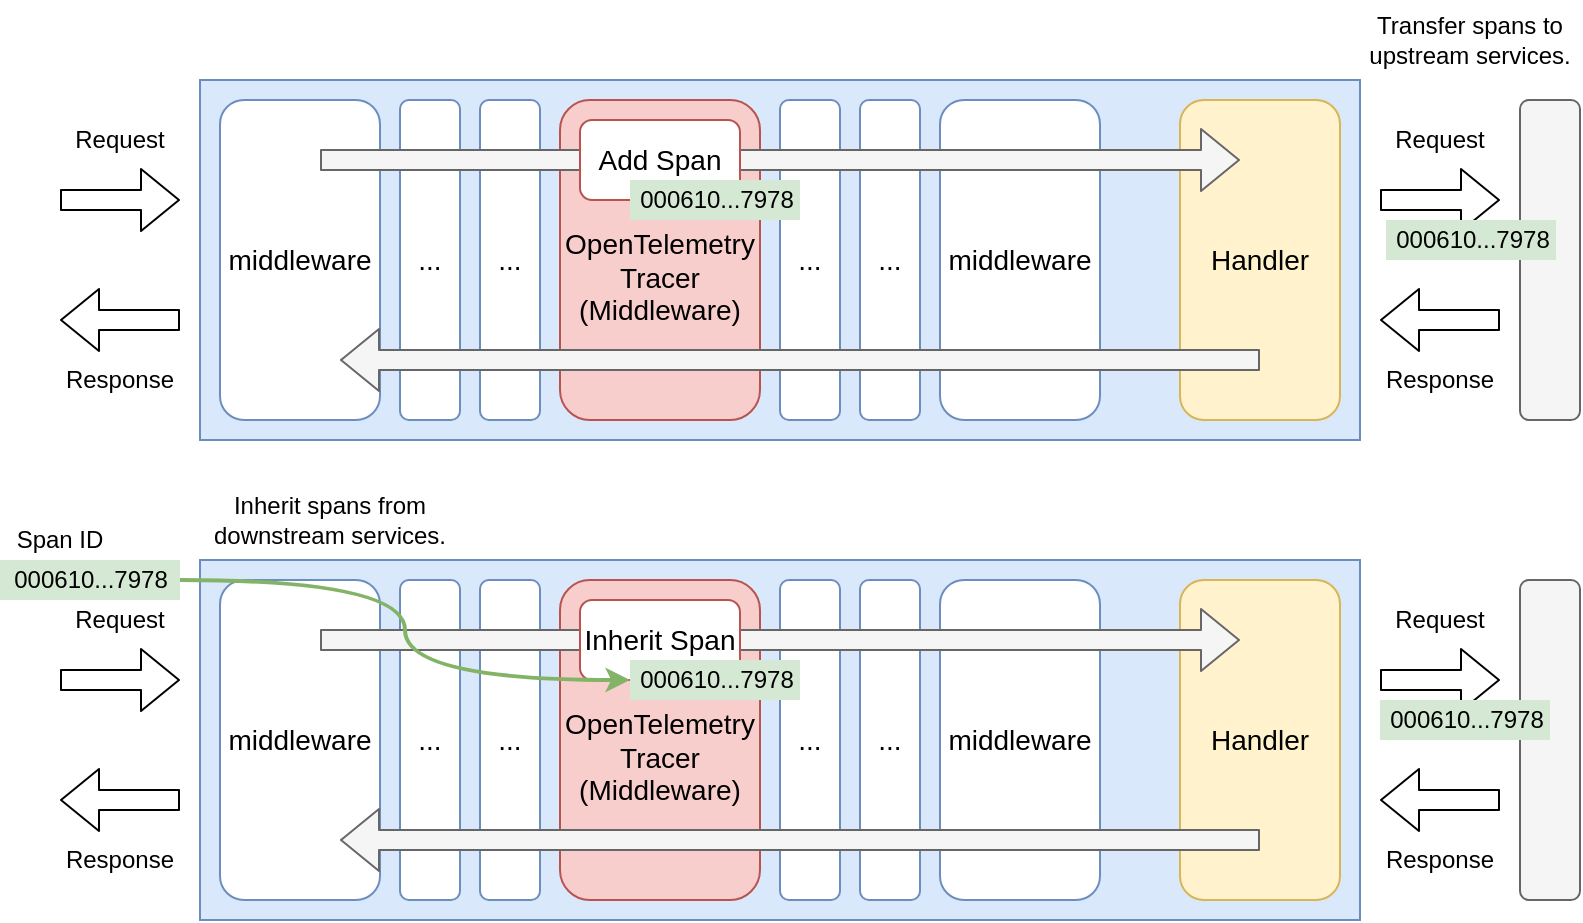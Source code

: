 <mxfile>
    <diagram id="CGz5gvUMxi6If3MVP1VV" name="image">
        <mxGraphModel dx="-1307" dy="1827" grid="1" gridSize="10" guides="1" tooltips="1" connect="1" arrows="1" fold="1" page="1" pageScale="1" pageWidth="827" pageHeight="1169" math="0" shadow="0">
            <root>
                <mxCell id="0"/>
                <mxCell id="1" parent="0"/>
                <mxCell id="mNiAzSfXenX0VxuWbp-_-2" value="" style="rounded=0;whiteSpace=wrap;html=1;fillColor=#dae8fc;strokeColor=#6c8ebf;shadow=0;" parent="1" vertex="1">
                    <mxGeometry x="2630" y="-930" width="580" height="180" as="geometry"/>
                </mxCell>
                <mxCell id="mNiAzSfXenX0VxuWbp-_-18" value="&lt;br&gt;OpenTelemetry&lt;br&gt;Tracer&lt;br&gt;(Middleware)" style="rounded=1;whiteSpace=wrap;html=1;fontSize=14;strokeColor=#b85450;fillColor=#f8cecc;" parent="1" vertex="1">
                    <mxGeometry x="2810" y="-920" width="100" height="160" as="geometry"/>
                </mxCell>
                <mxCell id="3" value="Handler&lt;br&gt;" style="rounded=1;whiteSpace=wrap;html=1;fontSize=14;strokeColor=#d6b656;fillColor=#fff2cc;" parent="1" vertex="1">
                    <mxGeometry x="3120" y="-920" width="80" height="160" as="geometry"/>
                </mxCell>
                <mxCell id="5" value="middleware" style="rounded=1;whiteSpace=wrap;html=1;fontSize=14;strokeColor=#6c8ebf;fillColor=default;" parent="1" vertex="1">
                    <mxGeometry x="2640" y="-920" width="80" height="160" as="geometry"/>
                </mxCell>
                <mxCell id="7" value="..." style="rounded=1;whiteSpace=wrap;html=1;fontSize=14;strokeColor=#6c8ebf;fillColor=default;" parent="1" vertex="1">
                    <mxGeometry x="2730" y="-920" width="30" height="160" as="geometry"/>
                </mxCell>
                <mxCell id="8" value="..." style="rounded=1;whiteSpace=wrap;html=1;fontSize=14;strokeColor=#6c8ebf;fillColor=default;" parent="1" vertex="1">
                    <mxGeometry x="2770" y="-920" width="30" height="160" as="geometry"/>
                </mxCell>
                <mxCell id="9" value="middleware" style="rounded=1;whiteSpace=wrap;html=1;fontSize=14;strokeColor=#6c8ebf;fillColor=default;" parent="1" vertex="1">
                    <mxGeometry x="3000" y="-920" width="80" height="160" as="geometry"/>
                </mxCell>
                <mxCell id="10" value="..." style="rounded=1;whiteSpace=wrap;html=1;fontSize=14;strokeColor=#6c8ebf;fillColor=default;" parent="1" vertex="1">
                    <mxGeometry x="2960" y="-920" width="30" height="160" as="geometry"/>
                </mxCell>
                <mxCell id="11" value="..." style="rounded=1;whiteSpace=wrap;html=1;fontSize=14;strokeColor=#6c8ebf;fillColor=default;" parent="1" vertex="1">
                    <mxGeometry x="2920" y="-920" width="30" height="160" as="geometry"/>
                </mxCell>
                <mxCell id="16" value="" style="shape=flexArrow;endArrow=classic;html=1;" parent="1" edge="1">
                    <mxGeometry width="50" height="50" relative="1" as="geometry">
                        <mxPoint x="2560" y="-870" as="sourcePoint"/>
                        <mxPoint x="2620" y="-870" as="targetPoint"/>
                    </mxGeometry>
                </mxCell>
                <mxCell id="17" value="Request" style="text;html=1;strokeColor=none;fillColor=none;align=center;verticalAlign=middle;whiteSpace=wrap;rounded=0;" parent="1" vertex="1">
                    <mxGeometry x="2560" y="-910" width="60" height="20" as="geometry"/>
                </mxCell>
                <mxCell id="18" value="" style="shape=flexArrow;endArrow=classic;html=1;" parent="1" edge="1">
                    <mxGeometry width="50" height="50" relative="1" as="geometry">
                        <mxPoint x="2620" y="-810" as="sourcePoint"/>
                        <mxPoint x="2560" y="-810" as="targetPoint"/>
                    </mxGeometry>
                </mxCell>
                <mxCell id="19" value="Response" style="text;html=1;strokeColor=none;fillColor=none;align=center;verticalAlign=middle;whiteSpace=wrap;rounded=0;" parent="1" vertex="1">
                    <mxGeometry x="2560" y="-790" width="60" height="20" as="geometry"/>
                </mxCell>
                <mxCell id="24" value="" style="shape=flexArrow;endArrow=classic;html=1;fillColor=#f5f5f5;strokeColor=#666666;" parent="1" edge="1">
                    <mxGeometry width="50" height="50" relative="1" as="geometry">
                        <mxPoint x="2690" y="-890" as="sourcePoint"/>
                        <mxPoint x="3150" y="-890" as="targetPoint"/>
                    </mxGeometry>
                </mxCell>
                <mxCell id="25" value="" style="shape=flexArrow;endArrow=classic;html=1;fillColor=#f5f5f5;strokeColor=#666666;" parent="1" edge="1">
                    <mxGeometry width="50" height="50" relative="1" as="geometry">
                        <mxPoint x="3160" y="-790" as="sourcePoint"/>
                        <mxPoint x="2700" y="-790" as="targetPoint"/>
                    </mxGeometry>
                </mxCell>
                <mxCell id="12" value="Add Span" style="rounded=1;whiteSpace=wrap;html=1;fontSize=14;strokeColor=#b85450;fillColor=default;" parent="1" vertex="1">
                    <mxGeometry x="2820" y="-910" width="80" height="40" as="geometry"/>
                </mxCell>
                <mxCell id="34" value="" style="edgeStyle=none;html=1;" parent="1" edge="1">
                    <mxGeometry relative="1" as="geometry">
                        <mxPoint x="2822" y="-710.0" as="targetPoint"/>
                    </mxGeometry>
                </mxCell>
                <mxCell id="39" value="000610...7978" style="text;strokeColor=none;fillColor=#d5e8d4;align=center;verticalAlign=middle;rounded=0;fontStyle=0;html=1;" parent="1" vertex="1">
                    <mxGeometry x="2845" y="-880" width="85" height="20" as="geometry"/>
                </mxCell>
                <mxCell id="41" value="" style="rounded=0;whiteSpace=wrap;html=1;fillColor=#dae8fc;strokeColor=#6c8ebf;shadow=0;" parent="1" vertex="1">
                    <mxGeometry x="2630" y="-690" width="580" height="180" as="geometry"/>
                </mxCell>
                <mxCell id="42" value="&lt;br style=&quot;border-color: var(--border-color);&quot;&gt;OpenTelemetry&lt;br style=&quot;border-color: var(--border-color);&quot;&gt;Tracer&lt;br&gt;(Middleware)" style="rounded=1;whiteSpace=wrap;html=1;fontSize=14;strokeColor=#b85450;fillColor=#f8cecc;" parent="1" vertex="1">
                    <mxGeometry x="2810" y="-680" width="100" height="160" as="geometry"/>
                </mxCell>
                <mxCell id="43" value="Handler&lt;br&gt;" style="rounded=1;whiteSpace=wrap;html=1;fontSize=14;strokeColor=#d6b656;fillColor=#fff2cc;" parent="1" vertex="1">
                    <mxGeometry x="3120" y="-680" width="80" height="160" as="geometry"/>
                </mxCell>
                <mxCell id="44" value="middleware" style="rounded=1;whiteSpace=wrap;html=1;fontSize=14;strokeColor=#6c8ebf;fillColor=default;" parent="1" vertex="1">
                    <mxGeometry x="2640" y="-680" width="80" height="160" as="geometry"/>
                </mxCell>
                <mxCell id="45" value="..." style="rounded=1;whiteSpace=wrap;html=1;fontSize=14;strokeColor=#6c8ebf;fillColor=default;" parent="1" vertex="1">
                    <mxGeometry x="2730" y="-680" width="30" height="160" as="geometry"/>
                </mxCell>
                <mxCell id="46" value="..." style="rounded=1;whiteSpace=wrap;html=1;fontSize=14;strokeColor=#6c8ebf;fillColor=default;" parent="1" vertex="1">
                    <mxGeometry x="2770" y="-680" width="30" height="160" as="geometry"/>
                </mxCell>
                <mxCell id="47" value="middleware" style="rounded=1;whiteSpace=wrap;html=1;fontSize=14;strokeColor=#6c8ebf;fillColor=default;" parent="1" vertex="1">
                    <mxGeometry x="3000" y="-680" width="80" height="160" as="geometry"/>
                </mxCell>
                <mxCell id="48" value="..." style="rounded=1;whiteSpace=wrap;html=1;fontSize=14;strokeColor=#6c8ebf;fillColor=default;" parent="1" vertex="1">
                    <mxGeometry x="2960" y="-680" width="30" height="160" as="geometry"/>
                </mxCell>
                <mxCell id="49" value="..." style="rounded=1;whiteSpace=wrap;html=1;fontSize=14;strokeColor=#6c8ebf;fillColor=default;" parent="1" vertex="1">
                    <mxGeometry x="2920" y="-680" width="30" height="160" as="geometry"/>
                </mxCell>
                <mxCell id="50" value="" style="shape=flexArrow;endArrow=classic;html=1;" parent="1" edge="1">
                    <mxGeometry width="50" height="50" relative="1" as="geometry">
                        <mxPoint x="2560" y="-630.0" as="sourcePoint"/>
                        <mxPoint x="2620" y="-630.0" as="targetPoint"/>
                    </mxGeometry>
                </mxCell>
                <mxCell id="51" value="Request" style="text;html=1;strokeColor=none;fillColor=none;align=center;verticalAlign=middle;whiteSpace=wrap;rounded=0;" parent="1" vertex="1">
                    <mxGeometry x="2560" y="-670" width="60" height="20" as="geometry"/>
                </mxCell>
                <mxCell id="52" value="" style="shape=flexArrow;endArrow=classic;html=1;" parent="1" edge="1">
                    <mxGeometry width="50" height="50" relative="1" as="geometry">
                        <mxPoint x="2620" y="-570" as="sourcePoint"/>
                        <mxPoint x="2560" y="-570" as="targetPoint"/>
                    </mxGeometry>
                </mxCell>
                <mxCell id="53" value="Response" style="text;html=1;strokeColor=none;fillColor=none;align=center;verticalAlign=middle;whiteSpace=wrap;rounded=0;" parent="1" vertex="1">
                    <mxGeometry x="2560" y="-550" width="60" height="20" as="geometry"/>
                </mxCell>
                <mxCell id="54" value="" style="shape=flexArrow;endArrow=classic;html=1;fillColor=#f5f5f5;strokeColor=#666666;" parent="1" edge="1">
                    <mxGeometry width="50" height="50" relative="1" as="geometry">
                        <mxPoint x="2690" y="-650.0" as="sourcePoint"/>
                        <mxPoint x="3150" y="-650.0" as="targetPoint"/>
                    </mxGeometry>
                </mxCell>
                <mxCell id="55" value="" style="shape=flexArrow;endArrow=classic;html=1;fillColor=#f5f5f5;strokeColor=#666666;" parent="1" edge="1">
                    <mxGeometry width="50" height="50" relative="1" as="geometry">
                        <mxPoint x="3160" y="-550" as="sourcePoint"/>
                        <mxPoint x="2700" y="-550" as="targetPoint"/>
                    </mxGeometry>
                </mxCell>
                <mxCell id="56" value="Inherit Span" style="rounded=1;whiteSpace=wrap;html=1;fontSize=14;strokeColor=#b85450;fillColor=default;" parent="1" vertex="1">
                    <mxGeometry x="2820" y="-670" width="80" height="40" as="geometry"/>
                </mxCell>
                <mxCell id="63" value="000610...7978" style="text;strokeColor=none;fillColor=#d5e8d4;align=center;verticalAlign=middle;rounded=0;fontStyle=0;html=1;" parent="1" vertex="1">
                    <mxGeometry x="2845" y="-640" width="85" height="20" as="geometry"/>
                </mxCell>
                <mxCell id="65" style="edgeStyle=orthogonalEdgeStyle;curved=1;html=1;exitX=1;exitY=0.5;exitDx=0;exitDy=0;entryX=0;entryY=0.5;entryDx=0;entryDy=0;fontColor=default;fillColor=#d5e8d4;strokeColor=#82b366;strokeWidth=2;" parent="1" source="64" target="63" edge="1">
                    <mxGeometry relative="1" as="geometry"/>
                </mxCell>
                <mxCell id="64" value="000610...7978" style="text;strokeColor=none;fillColor=#d5e8d4;align=center;verticalAlign=middle;rounded=0;fontStyle=0;html=1;" parent="1" vertex="1">
                    <mxGeometry x="2530" y="-690" width="90" height="20" as="geometry"/>
                </mxCell>
                <mxCell id="80" value="" style="shape=flexArrow;endArrow=classic;html=1;" parent="1" edge="1">
                    <mxGeometry width="50" height="50" relative="1" as="geometry">
                        <mxPoint x="3220" y="-870" as="sourcePoint"/>
                        <mxPoint x="3280" y="-870" as="targetPoint"/>
                    </mxGeometry>
                </mxCell>
                <mxCell id="81" value="Request" style="text;html=1;strokeColor=none;fillColor=none;align=center;verticalAlign=middle;whiteSpace=wrap;rounded=0;" parent="1" vertex="1">
                    <mxGeometry x="3220" y="-910" width="60" height="20" as="geometry"/>
                </mxCell>
                <mxCell id="82" value="" style="shape=flexArrow;endArrow=classic;html=1;" parent="1" edge="1">
                    <mxGeometry width="50" height="50" relative="1" as="geometry">
                        <mxPoint x="3280" y="-810" as="sourcePoint"/>
                        <mxPoint x="3220" y="-810" as="targetPoint"/>
                    </mxGeometry>
                </mxCell>
                <mxCell id="83" value="Response" style="text;html=1;strokeColor=none;fillColor=none;align=center;verticalAlign=middle;whiteSpace=wrap;rounded=0;" parent="1" vertex="1">
                    <mxGeometry x="3220" y="-790" width="60" height="20" as="geometry"/>
                </mxCell>
                <mxCell id="84" value="" style="shape=flexArrow;endArrow=classic;html=1;" parent="1" edge="1">
                    <mxGeometry width="50" height="50" relative="1" as="geometry">
                        <mxPoint x="3220" y="-630" as="sourcePoint"/>
                        <mxPoint x="3280" y="-630" as="targetPoint"/>
                    </mxGeometry>
                </mxCell>
                <mxCell id="85" value="Request" style="text;html=1;strokeColor=none;fillColor=none;align=center;verticalAlign=middle;whiteSpace=wrap;rounded=0;" parent="1" vertex="1">
                    <mxGeometry x="3220" y="-670" width="60" height="20" as="geometry"/>
                </mxCell>
                <mxCell id="86" value="" style="shape=flexArrow;endArrow=classic;html=1;" parent="1" edge="1">
                    <mxGeometry width="50" height="50" relative="1" as="geometry">
                        <mxPoint x="3280" y="-570" as="sourcePoint"/>
                        <mxPoint x="3220" y="-570" as="targetPoint"/>
                    </mxGeometry>
                </mxCell>
                <mxCell id="87" value="Response" style="text;html=1;strokeColor=none;fillColor=none;align=center;verticalAlign=middle;whiteSpace=wrap;rounded=0;" parent="1" vertex="1">
                    <mxGeometry x="3220" y="-550" width="60" height="20" as="geometry"/>
                </mxCell>
                <mxCell id="88" value="" style="rounded=1;whiteSpace=wrap;html=1;fontSize=14;strokeColor=#666666;fillColor=#f5f5f5;fontColor=#333333;" parent="1" vertex="1">
                    <mxGeometry x="3290" y="-920" width="30" height="160" as="geometry"/>
                </mxCell>
                <mxCell id="89" value="" style="rounded=1;whiteSpace=wrap;html=1;fontSize=14;strokeColor=#666666;fillColor=#f5f5f5;fontColor=#333333;" parent="1" vertex="1">
                    <mxGeometry x="3290" y="-680" width="30" height="160" as="geometry"/>
                </mxCell>
                <mxCell id="90" value="000610...7978" style="text;strokeColor=none;fillColor=#d5e8d4;align=center;verticalAlign=middle;rounded=0;fontStyle=0;html=1;" parent="1" vertex="1">
                    <mxGeometry x="3223" y="-860" width="85" height="20" as="geometry"/>
                </mxCell>
                <mxCell id="91" value="000610...7978" style="text;strokeColor=none;fillColor=#d5e8d4;align=center;verticalAlign=middle;rounded=0;fontStyle=0;html=1;" parent="1" vertex="1">
                    <mxGeometry x="3220" y="-620" width="85" height="20" as="geometry"/>
                </mxCell>
                <mxCell id="92" value="Transfer spans to upstream services." style="text;html=1;strokeColor=none;fillColor=none;align=center;verticalAlign=middle;whiteSpace=wrap;rounded=0;fontColor=default;" parent="1" vertex="1">
                    <mxGeometry x="3210" y="-970" width="110" height="40" as="geometry"/>
                </mxCell>
                <mxCell id="94" value="Span ID" style="text;html=1;strokeColor=none;fillColor=none;align=center;verticalAlign=middle;whiteSpace=wrap;rounded=0;" parent="1" vertex="1">
                    <mxGeometry x="2530" y="-710" width="60" height="20" as="geometry"/>
                </mxCell>
                <mxCell id="95" value="Inherit spans from downstream services." style="text;html=1;strokeColor=none;fillColor=none;align=center;verticalAlign=middle;whiteSpace=wrap;rounded=0;fontColor=default;" parent="1" vertex="1">
                    <mxGeometry x="2630" y="-730" width="130" height="40" as="geometry"/>
                </mxCell>
            </root>
        </mxGraphModel>
    </diagram>
</mxfile>